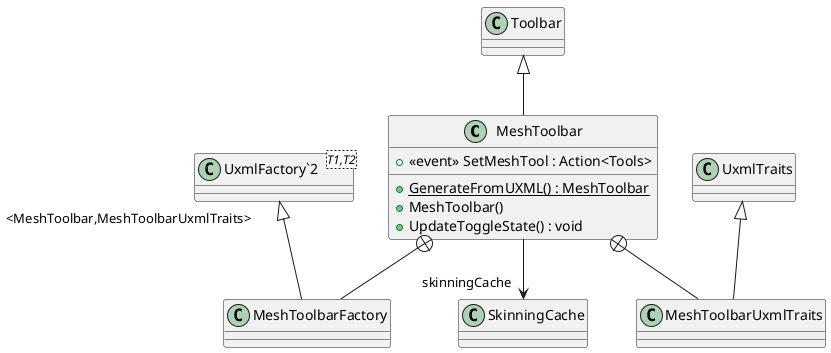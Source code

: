 @startuml
class MeshToolbar {
    +  <<event>> SetMeshTool : Action<Tools> 
    + {static} GenerateFromUXML() : MeshToolbar
    + MeshToolbar()
    + UpdateToggleState() : void
}
class MeshToolbarFactory {
}
class MeshToolbarUxmlTraits {
}
class "UxmlFactory`2"<T1,T2> {
}
Toolbar <|-- MeshToolbar
MeshToolbar --> "skinningCache" SkinningCache
MeshToolbar +-- MeshToolbarFactory
"UxmlFactory`2" "<MeshToolbar,MeshToolbarUxmlTraits>" <|-- MeshToolbarFactory
MeshToolbar +-- MeshToolbarUxmlTraits
UxmlTraits <|-- MeshToolbarUxmlTraits
@enduml
